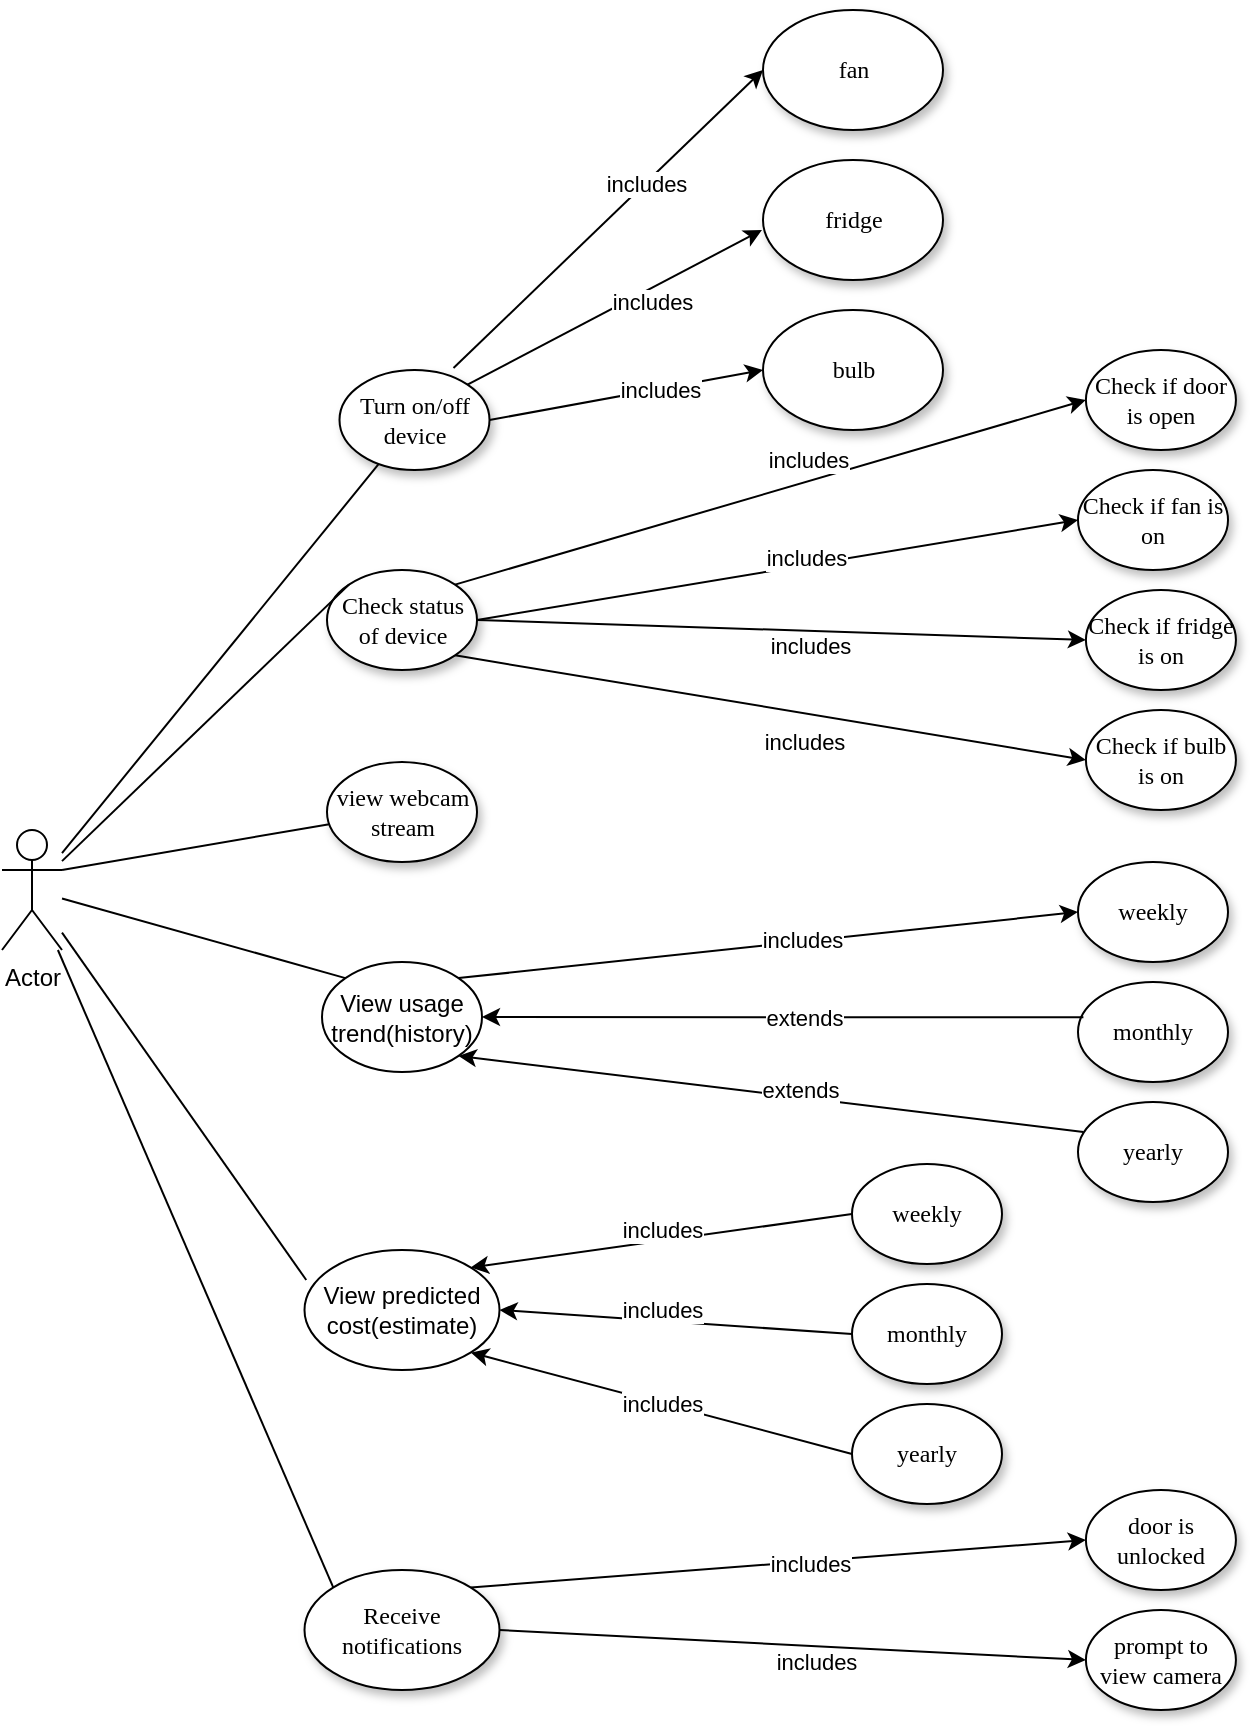 <mxfile version="14.2.9" type="github">
  <diagram name="Page-1" id="42789a77-a242-8287-6e28-9cd8cfd52e62">
    <mxGraphModel dx="1354" dy="811" grid="1" gridSize="10" guides="1" tooltips="1" connect="1" arrows="1" fold="1" page="1" pageScale="1" pageWidth="1100" pageHeight="850" background="#ffffff" math="0" shadow="0">
      <root>
        <mxCell id="0" />
        <mxCell id="1" parent="0" />
        <mxCell id="1ea317790d2ca983-5" value="weekly" style="ellipse;whiteSpace=wrap;html=1;rounded=0;shadow=1;comic=0;labelBackgroundColor=none;strokeWidth=1;fontFamily=Verdana;fontSize=12;align=center;" parent="1" vertex="1">
          <mxGeometry x="475" y="587" width="75" height="50" as="geometry" />
        </mxCell>
        <mxCell id="1ea317790d2ca983-8" value="Receive notifications" style="ellipse;whiteSpace=wrap;html=1;rounded=0;shadow=1;comic=0;labelBackgroundColor=none;strokeWidth=1;fontFamily=Verdana;fontSize=12;align=center;" parent="1" vertex="1">
          <mxGeometry x="201.25" y="790" width="97.5" height="60" as="geometry" />
        </mxCell>
        <mxCell id="1ea317790d2ca983-9" value="Turn on/off device" style="ellipse;whiteSpace=wrap;html=1;rounded=0;shadow=1;comic=0;labelBackgroundColor=none;strokeWidth=1;fontFamily=Verdana;fontSize=12;align=center;" parent="1" vertex="1">
          <mxGeometry x="218.75" y="190" width="75" height="50" as="geometry" />
        </mxCell>
        <mxCell id="1ea317790d2ca983-10" value="&lt;span&gt;Check status of device&lt;/span&gt;" style="ellipse;whiteSpace=wrap;html=1;rounded=0;shadow=1;comic=0;labelBackgroundColor=none;strokeWidth=1;fontFamily=Verdana;fontSize=12;align=center;" parent="1" vertex="1">
          <mxGeometry x="212.5" y="290" width="75" height="50" as="geometry" />
        </mxCell>
        <mxCell id="1ea317790d2ca983-11" value="&lt;span&gt;view webcam stream&lt;/span&gt;" style="ellipse;whiteSpace=wrap;html=1;rounded=0;shadow=1;comic=0;labelBackgroundColor=none;strokeWidth=1;fontFamily=Verdana;fontSize=12;align=center;" parent="1" vertex="1">
          <mxGeometry x="212.5" y="386" width="75" height="50" as="geometry" />
        </mxCell>
        <mxCell id="UIBErmnGwY-_ZzAcv2nd-1" value="Actor" style="shape=umlActor;verticalLabelPosition=bottom;verticalAlign=top;html=1;outlineConnect=0;" parent="1" vertex="1">
          <mxGeometry x="50" y="420" width="30" height="60" as="geometry" />
        </mxCell>
        <mxCell id="UIBErmnGwY-_ZzAcv2nd-2" value="" style="endArrow=none;html=1;" parent="1" source="UIBErmnGwY-_ZzAcv2nd-1" target="1ea317790d2ca983-9" edge="1">
          <mxGeometry width="50" height="50" relative="1" as="geometry">
            <mxPoint x="73" y="410" as="sourcePoint" />
            <mxPoint x="150" y="260" as="targetPoint" />
          </mxGeometry>
        </mxCell>
        <mxCell id="UIBErmnGwY-_ZzAcv2nd-5" value="" style="endArrow=none;html=1;entryX=0;entryY=0;entryDx=0;entryDy=0;" parent="1" source="UIBErmnGwY-_ZzAcv2nd-1" target="1ea317790d2ca983-10" edge="1">
          <mxGeometry width="50" height="50" relative="1" as="geometry">
            <mxPoint x="80" y="370" as="sourcePoint" />
            <mxPoint x="220.558" y="230.0" as="targetPoint" />
          </mxGeometry>
        </mxCell>
        <mxCell id="UIBErmnGwY-_ZzAcv2nd-6" value="View usage trend(history)" style="ellipse;whiteSpace=wrap;html=1;" parent="1" vertex="1">
          <mxGeometry x="210" y="486" width="80" height="55" as="geometry" />
        </mxCell>
        <mxCell id="UIBErmnGwY-_ZzAcv2nd-8" value="View predicted cost(estimate)" style="ellipse;whiteSpace=wrap;html=1;" parent="1" vertex="1">
          <mxGeometry x="201.25" y="630" width="97.5" height="60" as="geometry" />
        </mxCell>
        <mxCell id="UIBErmnGwY-_ZzAcv2nd-9" value="" style="endArrow=none;html=1;exitX=1;exitY=0.333;exitDx=0;exitDy=0;exitPerimeter=0;" parent="1" target="1ea317790d2ca983-11" edge="1" source="UIBErmnGwY-_ZzAcv2nd-1">
          <mxGeometry width="50" height="50" relative="1" as="geometry">
            <mxPoint x="60" y="370" as="sourcePoint" />
            <mxPoint x="180" y="370" as="targetPoint" />
          </mxGeometry>
        </mxCell>
        <mxCell id="UIBErmnGwY-_ZzAcv2nd-10" value="fridge" style="ellipse;whiteSpace=wrap;html=1;rounded=0;shadow=1;comic=0;labelBackgroundColor=none;strokeWidth=1;fontFamily=Verdana;fontSize=12;align=center;" parent="1" vertex="1">
          <mxGeometry x="430.5" y="85" width="90" height="60" as="geometry" />
        </mxCell>
        <mxCell id="UIBErmnGwY-_ZzAcv2nd-11" value="bulb" style="ellipse;whiteSpace=wrap;html=1;rounded=0;shadow=1;comic=0;labelBackgroundColor=none;strokeWidth=1;fontFamily=Verdana;fontSize=12;align=center;" parent="1" vertex="1">
          <mxGeometry x="430.5" y="160" width="90" height="60" as="geometry" />
        </mxCell>
        <mxCell id="UIBErmnGwY-_ZzAcv2nd-13" value="" style="endArrow=none;html=1;exitX=0;exitY=0;exitDx=0;exitDy=0;" parent="1" source="UIBErmnGwY-_ZzAcv2nd-6" edge="1" target="UIBErmnGwY-_ZzAcv2nd-1">
          <mxGeometry width="50" height="50" relative="1" as="geometry">
            <mxPoint x="70" y="495" as="sourcePoint" />
            <mxPoint x="60" y="380" as="targetPoint" />
          </mxGeometry>
        </mxCell>
        <mxCell id="UIBErmnGwY-_ZzAcv2nd-14" value="" style="endArrow=none;html=1;entryX=0.009;entryY=0.25;entryDx=0;entryDy=0;entryPerimeter=0;" parent="1" source="UIBErmnGwY-_ZzAcv2nd-1" target="UIBErmnGwY-_ZzAcv2nd-8" edge="1">
          <mxGeometry width="50" height="50" relative="1" as="geometry">
            <mxPoint x="-40" y="518" as="sourcePoint" />
            <mxPoint x="142.83" y="450" as="targetPoint" />
          </mxGeometry>
        </mxCell>
        <mxCell id="UIBErmnGwY-_ZzAcv2nd-17" value="&lt;div&gt;yearly&lt;/div&gt;" style="ellipse;whiteSpace=wrap;html=1;rounded=0;shadow=1;comic=0;labelBackgroundColor=none;strokeWidth=1;fontFamily=Verdana;fontSize=12;align=center;" parent="1" vertex="1">
          <mxGeometry x="475" y="707" width="75" height="50" as="geometry" />
        </mxCell>
        <mxCell id="UIBErmnGwY-_ZzAcv2nd-18" value="yearly" style="ellipse;whiteSpace=wrap;html=1;rounded=0;shadow=1;comic=0;labelBackgroundColor=none;strokeWidth=1;fontFamily=Verdana;fontSize=12;align=center;" parent="1" vertex="1">
          <mxGeometry x="588" y="556" width="75" height="50" as="geometry" />
        </mxCell>
        <mxCell id="UIBErmnGwY-_ZzAcv2nd-19" value="weekly" style="ellipse;whiteSpace=wrap;html=1;rounded=0;shadow=1;comic=0;labelBackgroundColor=none;strokeWidth=1;fontFamily=Verdana;fontSize=12;align=center;" parent="1" vertex="1">
          <mxGeometry x="588" y="436" width="75" height="50" as="geometry" />
        </mxCell>
        <mxCell id="UIBErmnGwY-_ZzAcv2nd-21" value="monthly" style="ellipse;whiteSpace=wrap;html=1;rounded=0;shadow=1;comic=0;labelBackgroundColor=none;strokeWidth=1;fontFamily=Verdana;fontSize=12;align=center;" parent="1" vertex="1">
          <mxGeometry x="588" y="496" width="75" height="50" as="geometry" />
        </mxCell>
        <mxCell id="UIBErmnGwY-_ZzAcv2nd-22" value="" style="endArrow=classic;html=1;entryX=0;entryY=0.5;entryDx=0;entryDy=0;exitX=1;exitY=0;exitDx=0;exitDy=0;" parent="1" source="UIBErmnGwY-_ZzAcv2nd-6" target="UIBErmnGwY-_ZzAcv2nd-19" edge="1">
          <mxGeometry width="50" height="50" relative="1" as="geometry">
            <mxPoint x="400" y="610" as="sourcePoint" />
            <mxPoint x="440" y="460" as="targetPoint" />
          </mxGeometry>
        </mxCell>
        <mxCell id="UIBErmnGwY-_ZzAcv2nd-55" value="includes" style="edgeLabel;html=1;align=center;verticalAlign=middle;resizable=0;points=[];" parent="UIBErmnGwY-_ZzAcv2nd-22" vertex="1" connectable="0">
          <mxGeometry x="0.453" y="-5" relative="1" as="geometry">
            <mxPoint x="-54.78" as="offset" />
          </mxGeometry>
        </mxCell>
        <mxCell id="UIBErmnGwY-_ZzAcv2nd-23" value="" style="endArrow=classic;html=1;exitX=0.036;exitY=0.3;exitDx=0;exitDy=0;exitPerimeter=0;entryX=1;entryY=1;entryDx=0;entryDy=0;" parent="1" source="UIBErmnGwY-_ZzAcv2nd-18" edge="1" target="UIBErmnGwY-_ZzAcv2nd-6">
          <mxGeometry width="50" height="50" relative="1" as="geometry">
            <mxPoint x="372.5" y="580" as="sourcePoint" />
            <mxPoint x="310" y="550" as="targetPoint" />
          </mxGeometry>
        </mxCell>
        <mxCell id="UIBErmnGwY-_ZzAcv2nd-53" value="extends" style="edgeLabel;html=1;align=center;verticalAlign=middle;resizable=0;points=[];" parent="UIBErmnGwY-_ZzAcv2nd-23" vertex="1" connectable="0">
          <mxGeometry x="-0.226" y="2" relative="1" as="geometry">
            <mxPoint x="-20.83" y="-8.35" as="offset" />
          </mxGeometry>
        </mxCell>
        <mxCell id="UIBErmnGwY-_ZzAcv2nd-26" value="" style="endArrow=classic;html=1;entryX=1;entryY=0.5;entryDx=0;entryDy=0;exitX=0.036;exitY=0.353;exitDx=0;exitDy=0;exitPerimeter=0;" parent="1" source="UIBErmnGwY-_ZzAcv2nd-21" target="UIBErmnGwY-_ZzAcv2nd-6" edge="1">
          <mxGeometry width="50" height="50" relative="1" as="geometry">
            <mxPoint x="420" y="550" as="sourcePoint" />
            <mxPoint x="470" y="500" as="targetPoint" />
          </mxGeometry>
        </mxCell>
        <mxCell id="UIBErmnGwY-_ZzAcv2nd-52" value="extends" style="edgeLabel;html=1;align=center;verticalAlign=middle;resizable=0;points=[];" parent="UIBErmnGwY-_ZzAcv2nd-26" vertex="1" connectable="0">
          <mxGeometry x="-0.072" relative="1" as="geometry">
            <mxPoint as="offset" />
          </mxGeometry>
        </mxCell>
        <mxCell id="UIBErmnGwY-_ZzAcv2nd-27" value="" style="endArrow=classic;html=1;exitX=0;exitY=0.5;exitDx=0;exitDy=0;entryX=1;entryY=0;entryDx=0;entryDy=0;" parent="1" source="1ea317790d2ca983-5" target="UIBErmnGwY-_ZzAcv2nd-8" edge="1">
          <mxGeometry width="50" height="50" relative="1" as="geometry">
            <mxPoint x="420" y="550" as="sourcePoint" />
            <mxPoint x="340" y="580" as="targetPoint" />
          </mxGeometry>
        </mxCell>
        <mxCell id="UIBErmnGwY-_ZzAcv2nd-50" value="includes" style="edgeLabel;html=1;align=center;verticalAlign=middle;resizable=0;points=[];" parent="UIBErmnGwY-_ZzAcv2nd-27" vertex="1" connectable="0">
          <mxGeometry x="-0.384" y="-4" relative="1" as="geometry">
            <mxPoint x="-36.01" y="3.81" as="offset" />
          </mxGeometry>
        </mxCell>
        <mxCell id="UIBErmnGwY-_ZzAcv2nd-28" value="" style="endArrow=classic;html=1;entryX=1;entryY=1;entryDx=0;entryDy=0;exitX=0;exitY=0.5;exitDx=0;exitDy=0;" parent="1" source="UIBErmnGwY-_ZzAcv2nd-17" target="UIBErmnGwY-_ZzAcv2nd-8" edge="1">
          <mxGeometry width="50" height="50" relative="1" as="geometry">
            <mxPoint x="410" y="760" as="sourcePoint" />
            <mxPoint x="470" y="630" as="targetPoint" />
          </mxGeometry>
        </mxCell>
        <mxCell id="UIBErmnGwY-_ZzAcv2nd-62" value="includes" style="edgeLabel;html=1;align=center;verticalAlign=middle;resizable=0;points=[];" parent="UIBErmnGwY-_ZzAcv2nd-28" vertex="1" connectable="0">
          <mxGeometry x="-0.279" y="4" relative="1" as="geometry">
            <mxPoint x="-25.35" y="-10.66" as="offset" />
          </mxGeometry>
        </mxCell>
        <mxCell id="UIBErmnGwY-_ZzAcv2nd-32" value="" style="endArrow=none;html=1;entryX=1;entryY=0.5;entryDx=0;entryDy=0;exitX=0;exitY=0.5;exitDx=0;exitDy=0;startArrow=classic;startFill=1;endFill=0;" parent="1" target="1ea317790d2ca983-9" edge="1" source="UIBErmnGwY-_ZzAcv2nd-11">
          <mxGeometry width="50" height="50" relative="1" as="geometry">
            <mxPoint x="459" y="250" as="sourcePoint" />
            <mxPoint x="470" y="230" as="targetPoint" />
          </mxGeometry>
        </mxCell>
        <mxCell id="UIBErmnGwY-_ZzAcv2nd-56" value="includes" style="edgeLabel;html=1;align=center;verticalAlign=middle;resizable=0;points=[];" parent="UIBErmnGwY-_ZzAcv2nd-32" vertex="1" connectable="0">
          <mxGeometry x="-0.235" relative="1" as="geometry">
            <mxPoint as="offset" />
          </mxGeometry>
        </mxCell>
        <mxCell id="UIBErmnGwY-_ZzAcv2nd-34" value="" style="endArrow=none;html=1;entryX=1;entryY=0;entryDx=0;entryDy=0;endFill=0;startArrow=classic;startFill=1;" parent="1" target="1ea317790d2ca983-9" edge="1">
          <mxGeometry width="50" height="50" relative="1" as="geometry">
            <mxPoint x="430" y="120" as="sourcePoint" />
            <mxPoint x="276" y="185" as="targetPoint" />
          </mxGeometry>
        </mxCell>
        <mxCell id="UIBErmnGwY-_ZzAcv2nd-58" value="includes" style="edgeLabel;html=1;align=center;verticalAlign=middle;resizable=0;points=[];" parent="UIBErmnGwY-_ZzAcv2nd-34" vertex="1" connectable="0">
          <mxGeometry x="-0.218" y="6" relative="1" as="geometry">
            <mxPoint as="offset" />
          </mxGeometry>
        </mxCell>
        <mxCell id="UIBErmnGwY-_ZzAcv2nd-63" value="" style="endArrow=none;html=1;exitX=0;exitY=0;exitDx=0;exitDy=0;" parent="1" source="1ea317790d2ca983-8" target="UIBErmnGwY-_ZzAcv2nd-1" edge="1">
          <mxGeometry width="50" height="50" relative="1" as="geometry">
            <mxPoint x="420" y="670" as="sourcePoint" />
            <mxPoint x="55" y="450" as="targetPoint" />
          </mxGeometry>
        </mxCell>
        <mxCell id="pU9JnmK4lwFz9NZgasWm-1" value="fan" style="ellipse;whiteSpace=wrap;html=1;rounded=0;shadow=1;comic=0;labelBackgroundColor=none;strokeWidth=1;fontFamily=Verdana;fontSize=12;align=center;" vertex="1" parent="1">
          <mxGeometry x="430.5" y="10" width="90" height="60" as="geometry" />
        </mxCell>
        <mxCell id="pU9JnmK4lwFz9NZgasWm-2" value="" style="endArrow=none;html=1;entryX=0.76;entryY=-0.02;entryDx=0;entryDy=0;entryPerimeter=0;exitX=0;exitY=0.5;exitDx=0;exitDy=0;startArrow=classic;startFill=1;endFill=0;" edge="1" parent="1" source="pU9JnmK4lwFz9NZgasWm-1" target="1ea317790d2ca983-9">
          <mxGeometry width="50" height="50" relative="1" as="geometry">
            <mxPoint x="469" y="260" as="sourcePoint" />
            <mxPoint x="295" y="225" as="targetPoint" />
          </mxGeometry>
        </mxCell>
        <mxCell id="pU9JnmK4lwFz9NZgasWm-3" value="includes" style="edgeLabel;html=1;align=center;verticalAlign=middle;resizable=0;points=[];" vertex="1" connectable="0" parent="pU9JnmK4lwFz9NZgasWm-2">
          <mxGeometry x="-0.235" relative="1" as="geometry">
            <mxPoint as="offset" />
          </mxGeometry>
        </mxCell>
        <mxCell id="pU9JnmK4lwFz9NZgasWm-7" value="Check if fan is on" style="ellipse;whiteSpace=wrap;html=1;rounded=0;shadow=1;comic=0;labelBackgroundColor=none;strokeWidth=1;fontFamily=Verdana;fontSize=12;align=center;" vertex="1" parent="1">
          <mxGeometry x="588" y="240" width="75" height="50" as="geometry" />
        </mxCell>
        <mxCell id="pU9JnmK4lwFz9NZgasWm-8" value="" style="endArrow=classic;html=1;entryX=0;entryY=0.5;entryDx=0;entryDy=0;exitX=1;exitY=0.5;exitDx=0;exitDy=0;" edge="1" parent="1" target="pU9JnmK4lwFz9NZgasWm-7" source="1ea317790d2ca983-10">
          <mxGeometry width="50" height="50" relative="1" as="geometry">
            <mxPoint x="281.043" y="288.234" as="sourcePoint" />
            <mxPoint x="440.0" y="250" as="targetPoint" />
          </mxGeometry>
        </mxCell>
        <mxCell id="pU9JnmK4lwFz9NZgasWm-9" value="includes" style="edgeLabel;html=1;align=center;verticalAlign=middle;resizable=0;points=[];" vertex="1" connectable="0" parent="pU9JnmK4lwFz9NZgasWm-8">
          <mxGeometry x="0.453" y="-5" relative="1" as="geometry">
            <mxPoint x="-54.78" as="offset" />
          </mxGeometry>
        </mxCell>
        <mxCell id="pU9JnmK4lwFz9NZgasWm-10" value="Check if fridge is on" style="ellipse;whiteSpace=wrap;html=1;rounded=0;shadow=1;comic=0;labelBackgroundColor=none;strokeWidth=1;fontFamily=Verdana;fontSize=12;align=center;" vertex="1" parent="1">
          <mxGeometry x="591.96" y="300" width="75" height="50" as="geometry" />
        </mxCell>
        <mxCell id="pU9JnmK4lwFz9NZgasWm-11" value="" style="endArrow=classic;html=1;entryX=0;entryY=0.5;entryDx=0;entryDy=0;exitX=1;exitY=0.5;exitDx=0;exitDy=0;" edge="1" parent="1" target="pU9JnmK4lwFz9NZgasWm-10" source="1ea317790d2ca983-10">
          <mxGeometry width="50" height="50" relative="1" as="geometry">
            <mxPoint x="285.003" y="348.234" as="sourcePoint" />
            <mxPoint x="443.96" y="310" as="targetPoint" />
          </mxGeometry>
        </mxCell>
        <mxCell id="pU9JnmK4lwFz9NZgasWm-12" value="includes" style="edgeLabel;html=1;align=center;verticalAlign=middle;resizable=0;points=[];" vertex="1" connectable="0" parent="pU9JnmK4lwFz9NZgasWm-11">
          <mxGeometry x="0.453" y="-5" relative="1" as="geometry">
            <mxPoint x="-54.78" as="offset" />
          </mxGeometry>
        </mxCell>
        <mxCell id="pU9JnmK4lwFz9NZgasWm-13" value="Check if door is open" style="ellipse;whiteSpace=wrap;html=1;rounded=0;shadow=1;comic=0;labelBackgroundColor=none;strokeWidth=1;fontFamily=Verdana;fontSize=12;align=center;" vertex="1" parent="1">
          <mxGeometry x="591.96" y="180" width="75" height="50" as="geometry" />
        </mxCell>
        <mxCell id="pU9JnmK4lwFz9NZgasWm-14" value="" style="endArrow=classic;html=1;entryX=0;entryY=0.5;entryDx=0;entryDy=0;exitX=1;exitY=0;exitDx=0;exitDy=0;" edge="1" parent="1" target="pU9JnmK4lwFz9NZgasWm-13" source="1ea317790d2ca983-10">
          <mxGeometry width="50" height="50" relative="1" as="geometry">
            <mxPoint x="285.003" y="228.234" as="sourcePoint" />
            <mxPoint x="443.96" y="190" as="targetPoint" />
          </mxGeometry>
        </mxCell>
        <mxCell id="pU9JnmK4lwFz9NZgasWm-15" value="includes" style="edgeLabel;html=1;align=center;verticalAlign=middle;resizable=0;points=[];" vertex="1" connectable="0" parent="pU9JnmK4lwFz9NZgasWm-14">
          <mxGeometry x="0.453" y="-5" relative="1" as="geometry">
            <mxPoint x="-54.78" as="offset" />
          </mxGeometry>
        </mxCell>
        <mxCell id="pU9JnmK4lwFz9NZgasWm-16" value="Check if bulb is on" style="ellipse;whiteSpace=wrap;html=1;rounded=0;shadow=1;comic=0;labelBackgroundColor=none;strokeWidth=1;fontFamily=Verdana;fontSize=12;align=center;" vertex="1" parent="1">
          <mxGeometry x="591.96" y="360" width="75" height="50" as="geometry" />
        </mxCell>
        <mxCell id="pU9JnmK4lwFz9NZgasWm-17" value="" style="endArrow=classic;html=1;entryX=0;entryY=0.5;entryDx=0;entryDy=0;exitX=1;exitY=1;exitDx=0;exitDy=0;" edge="1" parent="1" target="pU9JnmK4lwFz9NZgasWm-16" source="1ea317790d2ca983-10">
          <mxGeometry width="50" height="50" relative="1" as="geometry">
            <mxPoint x="285.003" y="408.234" as="sourcePoint" />
            <mxPoint x="443.96" y="370" as="targetPoint" />
          </mxGeometry>
        </mxCell>
        <mxCell id="pU9JnmK4lwFz9NZgasWm-18" value="includes" style="edgeLabel;html=1;align=center;verticalAlign=middle;resizable=0;points=[];" vertex="1" connectable="0" parent="pU9JnmK4lwFz9NZgasWm-17">
          <mxGeometry x="0.453" y="-5" relative="1" as="geometry">
            <mxPoint x="-54.78" as="offset" />
          </mxGeometry>
        </mxCell>
        <mxCell id="pU9JnmK4lwFz9NZgasWm-19" value="monthly" style="ellipse;whiteSpace=wrap;html=1;rounded=0;shadow=1;comic=0;labelBackgroundColor=none;strokeWidth=1;fontFamily=Verdana;fontSize=12;align=center;" vertex="1" parent="1">
          <mxGeometry x="475" y="647" width="75" height="50" as="geometry" />
        </mxCell>
        <mxCell id="pU9JnmK4lwFz9NZgasWm-20" value="" style="endArrow=classic;html=1;exitX=0;exitY=0.5;exitDx=0;exitDy=0;entryX=1;entryY=0.5;entryDx=0;entryDy=0;" edge="1" parent="1" source="pU9JnmK4lwFz9NZgasWm-19" target="UIBErmnGwY-_ZzAcv2nd-8">
          <mxGeometry width="50" height="50" relative="1" as="geometry">
            <mxPoint x="396.46" y="703.23" as="sourcePoint" />
            <mxPoint x="305.003" y="659.996" as="targetPoint" />
          </mxGeometry>
        </mxCell>
        <mxCell id="pU9JnmK4lwFz9NZgasWm-21" value="includes" style="edgeLabel;html=1;align=center;verticalAlign=middle;resizable=0;points=[];" vertex="1" connectable="0" parent="pU9JnmK4lwFz9NZgasWm-20">
          <mxGeometry x="-0.226" y="2" relative="1" as="geometry">
            <mxPoint x="-27.02" y="-9.38" as="offset" />
          </mxGeometry>
        </mxCell>
        <mxCell id="pU9JnmK4lwFz9NZgasWm-23" value="door is unlocked" style="ellipse;whiteSpace=wrap;html=1;rounded=0;shadow=1;comic=0;labelBackgroundColor=none;strokeWidth=1;fontFamily=Verdana;fontSize=12;align=center;" vertex="1" parent="1">
          <mxGeometry x="591.96" y="750" width="75" height="50" as="geometry" />
        </mxCell>
        <mxCell id="pU9JnmK4lwFz9NZgasWm-24" value="" style="endArrow=classic;html=1;entryX=0;entryY=0.5;entryDx=0;entryDy=0;exitX=1;exitY=0;exitDx=0;exitDy=0;" edge="1" parent="1" target="pU9JnmK4lwFz9NZgasWm-23" source="1ea317790d2ca983-8">
          <mxGeometry width="50" height="50" relative="1" as="geometry">
            <mxPoint x="290.003" y="828.234" as="sourcePoint" />
            <mxPoint x="451.46" y="794" as="targetPoint" />
          </mxGeometry>
        </mxCell>
        <mxCell id="pU9JnmK4lwFz9NZgasWm-25" value="includes" style="edgeLabel;html=1;align=center;verticalAlign=middle;resizable=0;points=[];" vertex="1" connectable="0" parent="pU9JnmK4lwFz9NZgasWm-24">
          <mxGeometry x="0.453" y="-5" relative="1" as="geometry">
            <mxPoint x="-54.78" as="offset" />
          </mxGeometry>
        </mxCell>
        <mxCell id="pU9JnmK4lwFz9NZgasWm-26" value="prompt to view camera" style="ellipse;whiteSpace=wrap;html=1;rounded=0;shadow=1;comic=0;labelBackgroundColor=none;strokeWidth=1;fontFamily=Verdana;fontSize=12;align=center;" vertex="1" parent="1">
          <mxGeometry x="591.96" y="810" width="75" height="50" as="geometry" />
        </mxCell>
        <mxCell id="pU9JnmK4lwFz9NZgasWm-27" value="" style="endArrow=classic;html=1;entryX=0;entryY=0.5;entryDx=0;entryDy=0;exitX=1;exitY=0.5;exitDx=0;exitDy=0;" edge="1" parent="1" target="pU9JnmK4lwFz9NZgasWm-26" source="1ea317790d2ca983-8">
          <mxGeometry width="50" height="50" relative="1" as="geometry">
            <mxPoint x="290.003" y="888.234" as="sourcePoint" />
            <mxPoint x="451.46" y="854" as="targetPoint" />
          </mxGeometry>
        </mxCell>
        <mxCell id="pU9JnmK4lwFz9NZgasWm-28" value="includes" style="edgeLabel;html=1;align=center;verticalAlign=middle;resizable=0;points=[];" vertex="1" connectable="0" parent="pU9JnmK4lwFz9NZgasWm-27">
          <mxGeometry x="0.453" y="-5" relative="1" as="geometry">
            <mxPoint x="-54.78" as="offset" />
          </mxGeometry>
        </mxCell>
      </root>
    </mxGraphModel>
  </diagram>
</mxfile>
